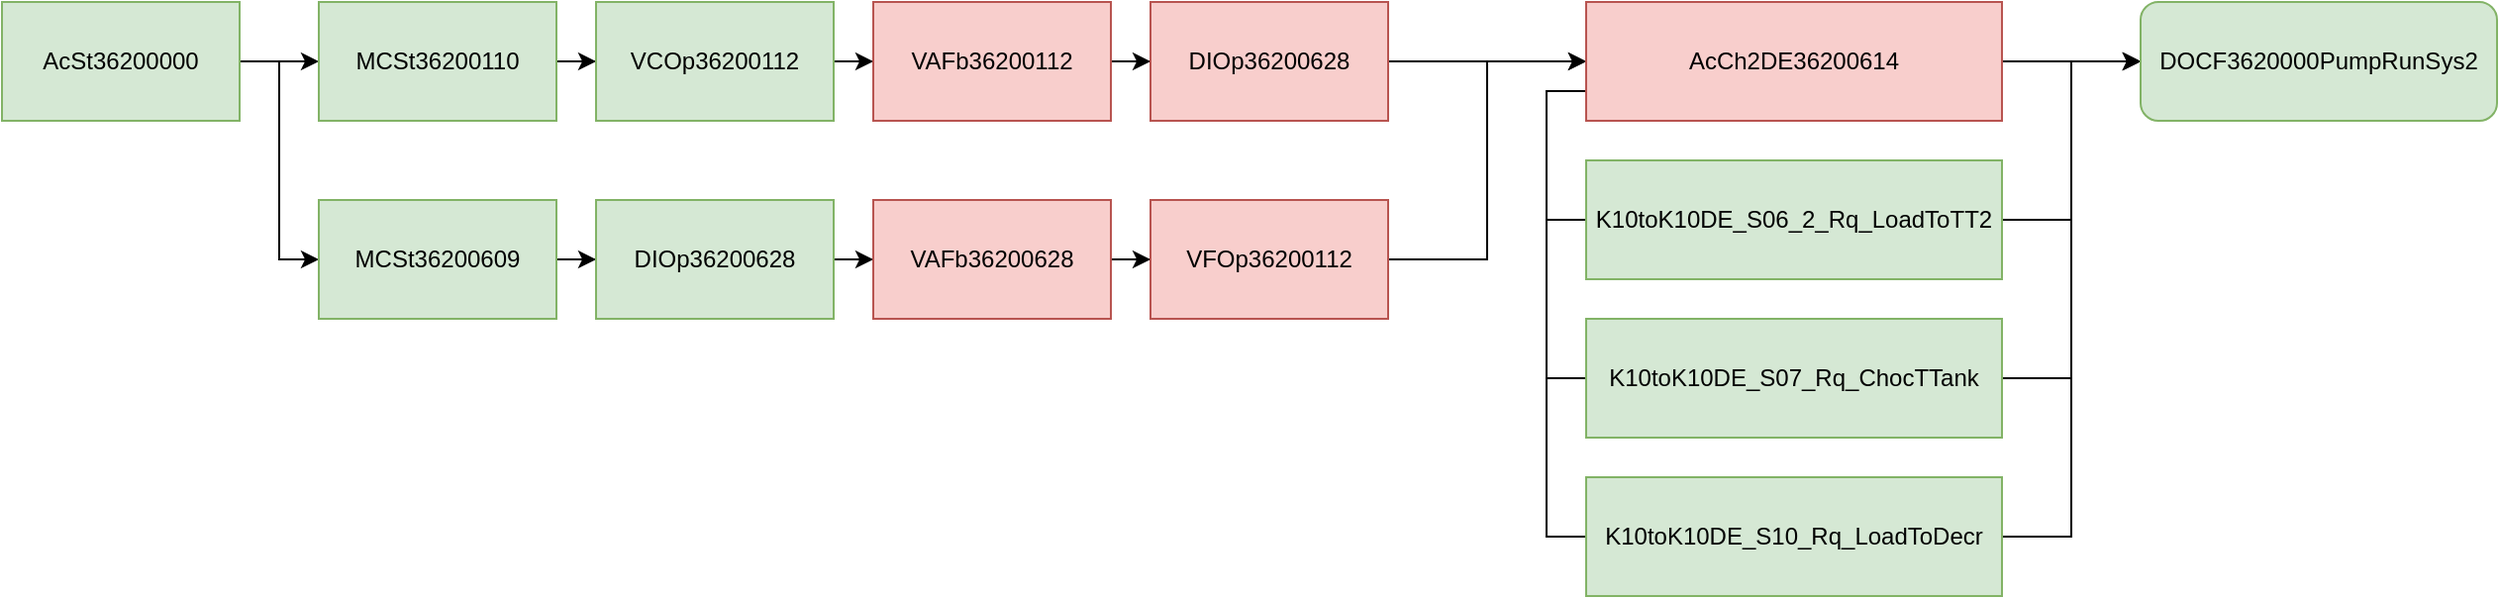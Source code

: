 <mxfile pages="1" version="11.2.4" type="github"><diagram id="y_6XKNJW4JCWRAp-layq" name="Страница 1"><mxGraphModel dx="686" dy="786" grid="1" gridSize="10" guides="1" tooltips="1" connect="1" arrows="1" fold="1" page="1" pageScale="1" pageWidth="827" pageHeight="1169" math="0" shadow="0"><root><mxCell id="0"/><mxCell id="1" parent="0"/><mxCell id="E8Tk63bS-ZJ1FDcFSkba-15" style="edgeStyle=orthogonalEdgeStyle;rounded=0;orthogonalLoop=1;jettySize=auto;html=1;" edge="1" parent="1" source="E8Tk63bS-ZJ1FDcFSkba-1" target="E8Tk63bS-ZJ1FDcFSkba-2"><mxGeometry relative="1" as="geometry"/></mxCell><mxCell id="E8Tk63bS-ZJ1FDcFSkba-16" style="edgeStyle=orthogonalEdgeStyle;rounded=0;orthogonalLoop=1;jettySize=auto;html=1;entryX=0;entryY=0.5;entryDx=0;entryDy=0;" edge="1" parent="1" source="E8Tk63bS-ZJ1FDcFSkba-1" target="E8Tk63bS-ZJ1FDcFSkba-6"><mxGeometry relative="1" as="geometry"/></mxCell><mxCell id="E8Tk63bS-ZJ1FDcFSkba-1" value="AcSt36200000" style="rounded=0;whiteSpace=wrap;html=1;fillColor=#d5e8d4;strokeColor=#82b366;" vertex="1" parent="1"><mxGeometry y="20" width="120" height="60" as="geometry"/></mxCell><mxCell id="E8Tk63bS-ZJ1FDcFSkba-17" style="edgeStyle=orthogonalEdgeStyle;rounded=0;orthogonalLoop=1;jettySize=auto;html=1;" edge="1" parent="1" source="E8Tk63bS-ZJ1FDcFSkba-2" target="E8Tk63bS-ZJ1FDcFSkba-3"><mxGeometry relative="1" as="geometry"/></mxCell><mxCell id="E8Tk63bS-ZJ1FDcFSkba-2" value="MCSt36200110" style="rounded=0;whiteSpace=wrap;html=1;fillColor=#d5e8d4;strokeColor=#82b366;" vertex="1" parent="1"><mxGeometry x="160" y="20" width="120" height="60" as="geometry"/></mxCell><mxCell id="E8Tk63bS-ZJ1FDcFSkba-19" style="edgeStyle=orthogonalEdgeStyle;rounded=0;orthogonalLoop=1;jettySize=auto;html=1;" edge="1" parent="1" source="E8Tk63bS-ZJ1FDcFSkba-3" target="E8Tk63bS-ZJ1FDcFSkba-4"><mxGeometry relative="1" as="geometry"/></mxCell><mxCell id="E8Tk63bS-ZJ1FDcFSkba-3" value="VCOp36200112" style="rounded=0;whiteSpace=wrap;html=1;fillColor=#d5e8d4;strokeColor=#82b366;" vertex="1" parent="1"><mxGeometry x="300" y="20" width="120" height="60" as="geometry"/></mxCell><mxCell id="E8Tk63bS-ZJ1FDcFSkba-21" style="edgeStyle=orthogonalEdgeStyle;rounded=0;orthogonalLoop=1;jettySize=auto;html=1;" edge="1" parent="1" source="E8Tk63bS-ZJ1FDcFSkba-4" target="E8Tk63bS-ZJ1FDcFSkba-5"><mxGeometry relative="1" as="geometry"/></mxCell><mxCell id="E8Tk63bS-ZJ1FDcFSkba-4" value="VAFb36200112" style="rounded=0;whiteSpace=wrap;html=1;fillColor=#f8cecc;strokeColor=#b85450;" vertex="1" parent="1"><mxGeometry x="440" y="20" width="120" height="60" as="geometry"/></mxCell><mxCell id="E8Tk63bS-ZJ1FDcFSkba-23" style="edgeStyle=orthogonalEdgeStyle;rounded=0;orthogonalLoop=1;jettySize=auto;html=1;entryX=0;entryY=0.5;entryDx=0;entryDy=0;" edge="1" parent="1" source="E8Tk63bS-ZJ1FDcFSkba-5" target="E8Tk63bS-ZJ1FDcFSkba-10"><mxGeometry relative="1" as="geometry"/></mxCell><mxCell id="E8Tk63bS-ZJ1FDcFSkba-5" value="DIOp36200628" style="rounded=0;whiteSpace=wrap;html=1;fillColor=#f8cecc;strokeColor=#b85450;" vertex="1" parent="1"><mxGeometry x="580" y="20" width="120" height="60" as="geometry"/></mxCell><mxCell id="E8Tk63bS-ZJ1FDcFSkba-18" style="edgeStyle=orthogonalEdgeStyle;rounded=0;orthogonalLoop=1;jettySize=auto;html=1;" edge="1" parent="1" source="E8Tk63bS-ZJ1FDcFSkba-6" target="E8Tk63bS-ZJ1FDcFSkba-7"><mxGeometry relative="1" as="geometry"/></mxCell><mxCell id="E8Tk63bS-ZJ1FDcFSkba-6" value="MCSt36200609" style="rounded=0;whiteSpace=wrap;html=1;fillColor=#d5e8d4;strokeColor=#82b366;" vertex="1" parent="1"><mxGeometry x="160" y="120" width="120" height="60" as="geometry"/></mxCell><mxCell id="E8Tk63bS-ZJ1FDcFSkba-20" style="edgeStyle=orthogonalEdgeStyle;rounded=0;orthogonalLoop=1;jettySize=auto;html=1;" edge="1" parent="1" source="E8Tk63bS-ZJ1FDcFSkba-7" target="E8Tk63bS-ZJ1FDcFSkba-8"><mxGeometry relative="1" as="geometry"/></mxCell><mxCell id="E8Tk63bS-ZJ1FDcFSkba-7" value="DIOp36200628" style="rounded=0;whiteSpace=wrap;html=1;fillColor=#d5e8d4;strokeColor=#82b366;" vertex="1" parent="1"><mxGeometry x="300" y="120" width="120" height="60" as="geometry"/></mxCell><mxCell id="E8Tk63bS-ZJ1FDcFSkba-22" style="edgeStyle=orthogonalEdgeStyle;rounded=0;orthogonalLoop=1;jettySize=auto;html=1;" edge="1" parent="1" source="E8Tk63bS-ZJ1FDcFSkba-8" target="E8Tk63bS-ZJ1FDcFSkba-9"><mxGeometry relative="1" as="geometry"/></mxCell><mxCell id="E8Tk63bS-ZJ1FDcFSkba-8" value="VAFb36200628" style="rounded=0;whiteSpace=wrap;html=1;fillColor=#f8cecc;strokeColor=#b85450;" vertex="1" parent="1"><mxGeometry x="440" y="120" width="120" height="60" as="geometry"/></mxCell><mxCell id="E8Tk63bS-ZJ1FDcFSkba-24" style="edgeStyle=orthogonalEdgeStyle;rounded=0;orthogonalLoop=1;jettySize=auto;html=1;entryX=0;entryY=0.5;entryDx=0;entryDy=0;" edge="1" parent="1" source="E8Tk63bS-ZJ1FDcFSkba-9" target="E8Tk63bS-ZJ1FDcFSkba-10"><mxGeometry relative="1" as="geometry"/></mxCell><mxCell id="E8Tk63bS-ZJ1FDcFSkba-9" value="VFOp36200112" style="rounded=0;whiteSpace=wrap;html=1;fillColor=#f8cecc;strokeColor=#b85450;" vertex="1" parent="1"><mxGeometry x="580" y="120" width="120" height="60" as="geometry"/></mxCell><mxCell id="E8Tk63bS-ZJ1FDcFSkba-27" style="edgeStyle=orthogonalEdgeStyle;rounded=0;orthogonalLoop=1;jettySize=auto;html=1;entryX=0;entryY=0.5;entryDx=0;entryDy=0;" edge="1" parent="1" source="E8Tk63bS-ZJ1FDcFSkba-10" target="E8Tk63bS-ZJ1FDcFSkba-14"><mxGeometry relative="1" as="geometry"/></mxCell><mxCell id="E8Tk63bS-ZJ1FDcFSkba-31" style="edgeStyle=orthogonalEdgeStyle;rounded=0;orthogonalLoop=1;jettySize=auto;html=1;exitX=0;exitY=0.75;exitDx=0;exitDy=0;entryX=0;entryY=0.5;entryDx=0;entryDy=0;endArrow=none;endFill=0;" edge="1" parent="1" source="E8Tk63bS-ZJ1FDcFSkba-10" target="E8Tk63bS-ZJ1FDcFSkba-11"><mxGeometry relative="1" as="geometry"><Array as="points"><mxPoint x="780" y="65"/><mxPoint x="780" y="130"/></Array></mxGeometry></mxCell><mxCell id="E8Tk63bS-ZJ1FDcFSkba-10" value="AcCh2DE36200614" style="rounded=0;whiteSpace=wrap;html=1;fillColor=#f8cecc;strokeColor=#b85450;" vertex="1" parent="1"><mxGeometry x="800" y="20" width="210" height="60" as="geometry"/></mxCell><mxCell id="E8Tk63bS-ZJ1FDcFSkba-28" style="edgeStyle=orthogonalEdgeStyle;rounded=0;orthogonalLoop=1;jettySize=auto;html=1;entryX=0;entryY=0.5;entryDx=0;entryDy=0;" edge="1" parent="1" source="E8Tk63bS-ZJ1FDcFSkba-11" target="E8Tk63bS-ZJ1FDcFSkba-14"><mxGeometry relative="1" as="geometry"/></mxCell><mxCell id="E8Tk63bS-ZJ1FDcFSkba-32" style="edgeStyle=orthogonalEdgeStyle;rounded=0;orthogonalLoop=1;jettySize=auto;html=1;exitX=0;exitY=0.75;exitDx=0;exitDy=0;entryX=0;entryY=0.25;entryDx=0;entryDy=0;endArrow=none;endFill=0;" edge="1" parent="1" source="E8Tk63bS-ZJ1FDcFSkba-11" target="E8Tk63bS-ZJ1FDcFSkba-12"><mxGeometry relative="1" as="geometry"><Array as="points"><mxPoint x="800" y="130"/><mxPoint x="780" y="130"/><mxPoint x="780" y="210"/><mxPoint x="800" y="210"/></Array></mxGeometry></mxCell><mxCell id="E8Tk63bS-ZJ1FDcFSkba-11" value="K10toK10DE_S06_2_Rq_LoadToTT2" style="rounded=0;whiteSpace=wrap;html=1;fillColor=#d5e8d4;strokeColor=#82b366;" vertex="1" parent="1"><mxGeometry x="800" y="100" width="210" height="60" as="geometry"/></mxCell><mxCell id="E8Tk63bS-ZJ1FDcFSkba-29" style="edgeStyle=orthogonalEdgeStyle;rounded=0;orthogonalLoop=1;jettySize=auto;html=1;entryX=0;entryY=0.5;entryDx=0;entryDy=0;" edge="1" parent="1" source="E8Tk63bS-ZJ1FDcFSkba-12" target="E8Tk63bS-ZJ1FDcFSkba-14"><mxGeometry relative="1" as="geometry"/></mxCell><mxCell id="E8Tk63bS-ZJ1FDcFSkba-33" style="edgeStyle=orthogonalEdgeStyle;rounded=0;orthogonalLoop=1;jettySize=auto;html=1;exitX=0;exitY=0.75;exitDx=0;exitDy=0;entryX=0;entryY=0.25;entryDx=0;entryDy=0;endArrow=none;endFill=0;" edge="1" parent="1" source="E8Tk63bS-ZJ1FDcFSkba-12" target="E8Tk63bS-ZJ1FDcFSkba-13"><mxGeometry relative="1" as="geometry"><Array as="points"><mxPoint x="800" y="210"/><mxPoint x="780" y="210"/><mxPoint x="780" y="290"/><mxPoint x="800" y="290"/></Array></mxGeometry></mxCell><mxCell id="E8Tk63bS-ZJ1FDcFSkba-12" value="K10toK10DE_S07_Rq_ChocTTank" style="rounded=0;whiteSpace=wrap;html=1;fillColor=#d5e8d4;strokeColor=#82b366;" vertex="1" parent="1"><mxGeometry x="800" y="180" width="210" height="60" as="geometry"/></mxCell><mxCell id="E8Tk63bS-ZJ1FDcFSkba-30" style="edgeStyle=orthogonalEdgeStyle;rounded=0;orthogonalLoop=1;jettySize=auto;html=1;entryX=0;entryY=0.5;entryDx=0;entryDy=0;" edge="1" parent="1" source="E8Tk63bS-ZJ1FDcFSkba-13" target="E8Tk63bS-ZJ1FDcFSkba-14"><mxGeometry relative="1" as="geometry"/></mxCell><mxCell id="E8Tk63bS-ZJ1FDcFSkba-13" value="K10toK10DE_S10_Rq_LoadToDecr" style="rounded=0;whiteSpace=wrap;html=1;fillColor=#d5e8d4;strokeColor=#82b366;" vertex="1" parent="1"><mxGeometry x="800" y="260" width="210" height="60" as="geometry"/></mxCell><mxCell id="E8Tk63bS-ZJ1FDcFSkba-14" value="DOCF3620000PumpRunSys2" style="rounded=1;whiteSpace=wrap;html=1;fillColor=#d5e8d4;strokeColor=#82b366;" vertex="1" parent="1"><mxGeometry x="1080" y="20" width="180" height="60" as="geometry"/></mxCell></root></mxGraphModel></diagram></mxfile>